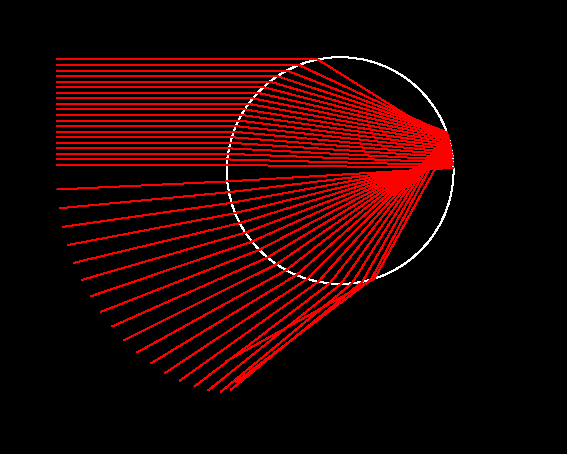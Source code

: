 unitsize(1cm);
defaultpen(white+fontsize(8pt));
fill(box((-6,-5), (4,3)), black);

real r = 2;
real bound = 2.5*r;
real n = 1.35;
draw(circle((0,0), r), white);

int N = 20;
real h; 
pair joint1;
real alpha;
real i;
real angle1;
pair joint2;
real gamma_;
pair joint3;
real theta;
real tmpl2;


for(int nt = 0; nt < N; ++nt){
 	h = 0.98 * (nt+1) * r / N;
 	joint1 = (-sqrt(r^2-h^2),h);
 	draw((-bound,h) -- joint1, red);
 	alpha = asin(h/r);
	i = asin(h/r/n);
	angle1 = 2*i - alpha;
	joint2 = r*(cos(angle1), sin(angle1));
	draw(joint1 -- joint2, red);
	gamma_ = 4*i - alpha;
	joint3 = -r*(cos(gamma_), sin(gamma_));
	draw(joint2 -- joint3, red);
	theta = 4*i - 2*alpha;
	tmpl2 = 1.5*r;
	draw (joint3 -- (joint3 - tmpl2*(cos(theta), sin(theta))), red);
}
